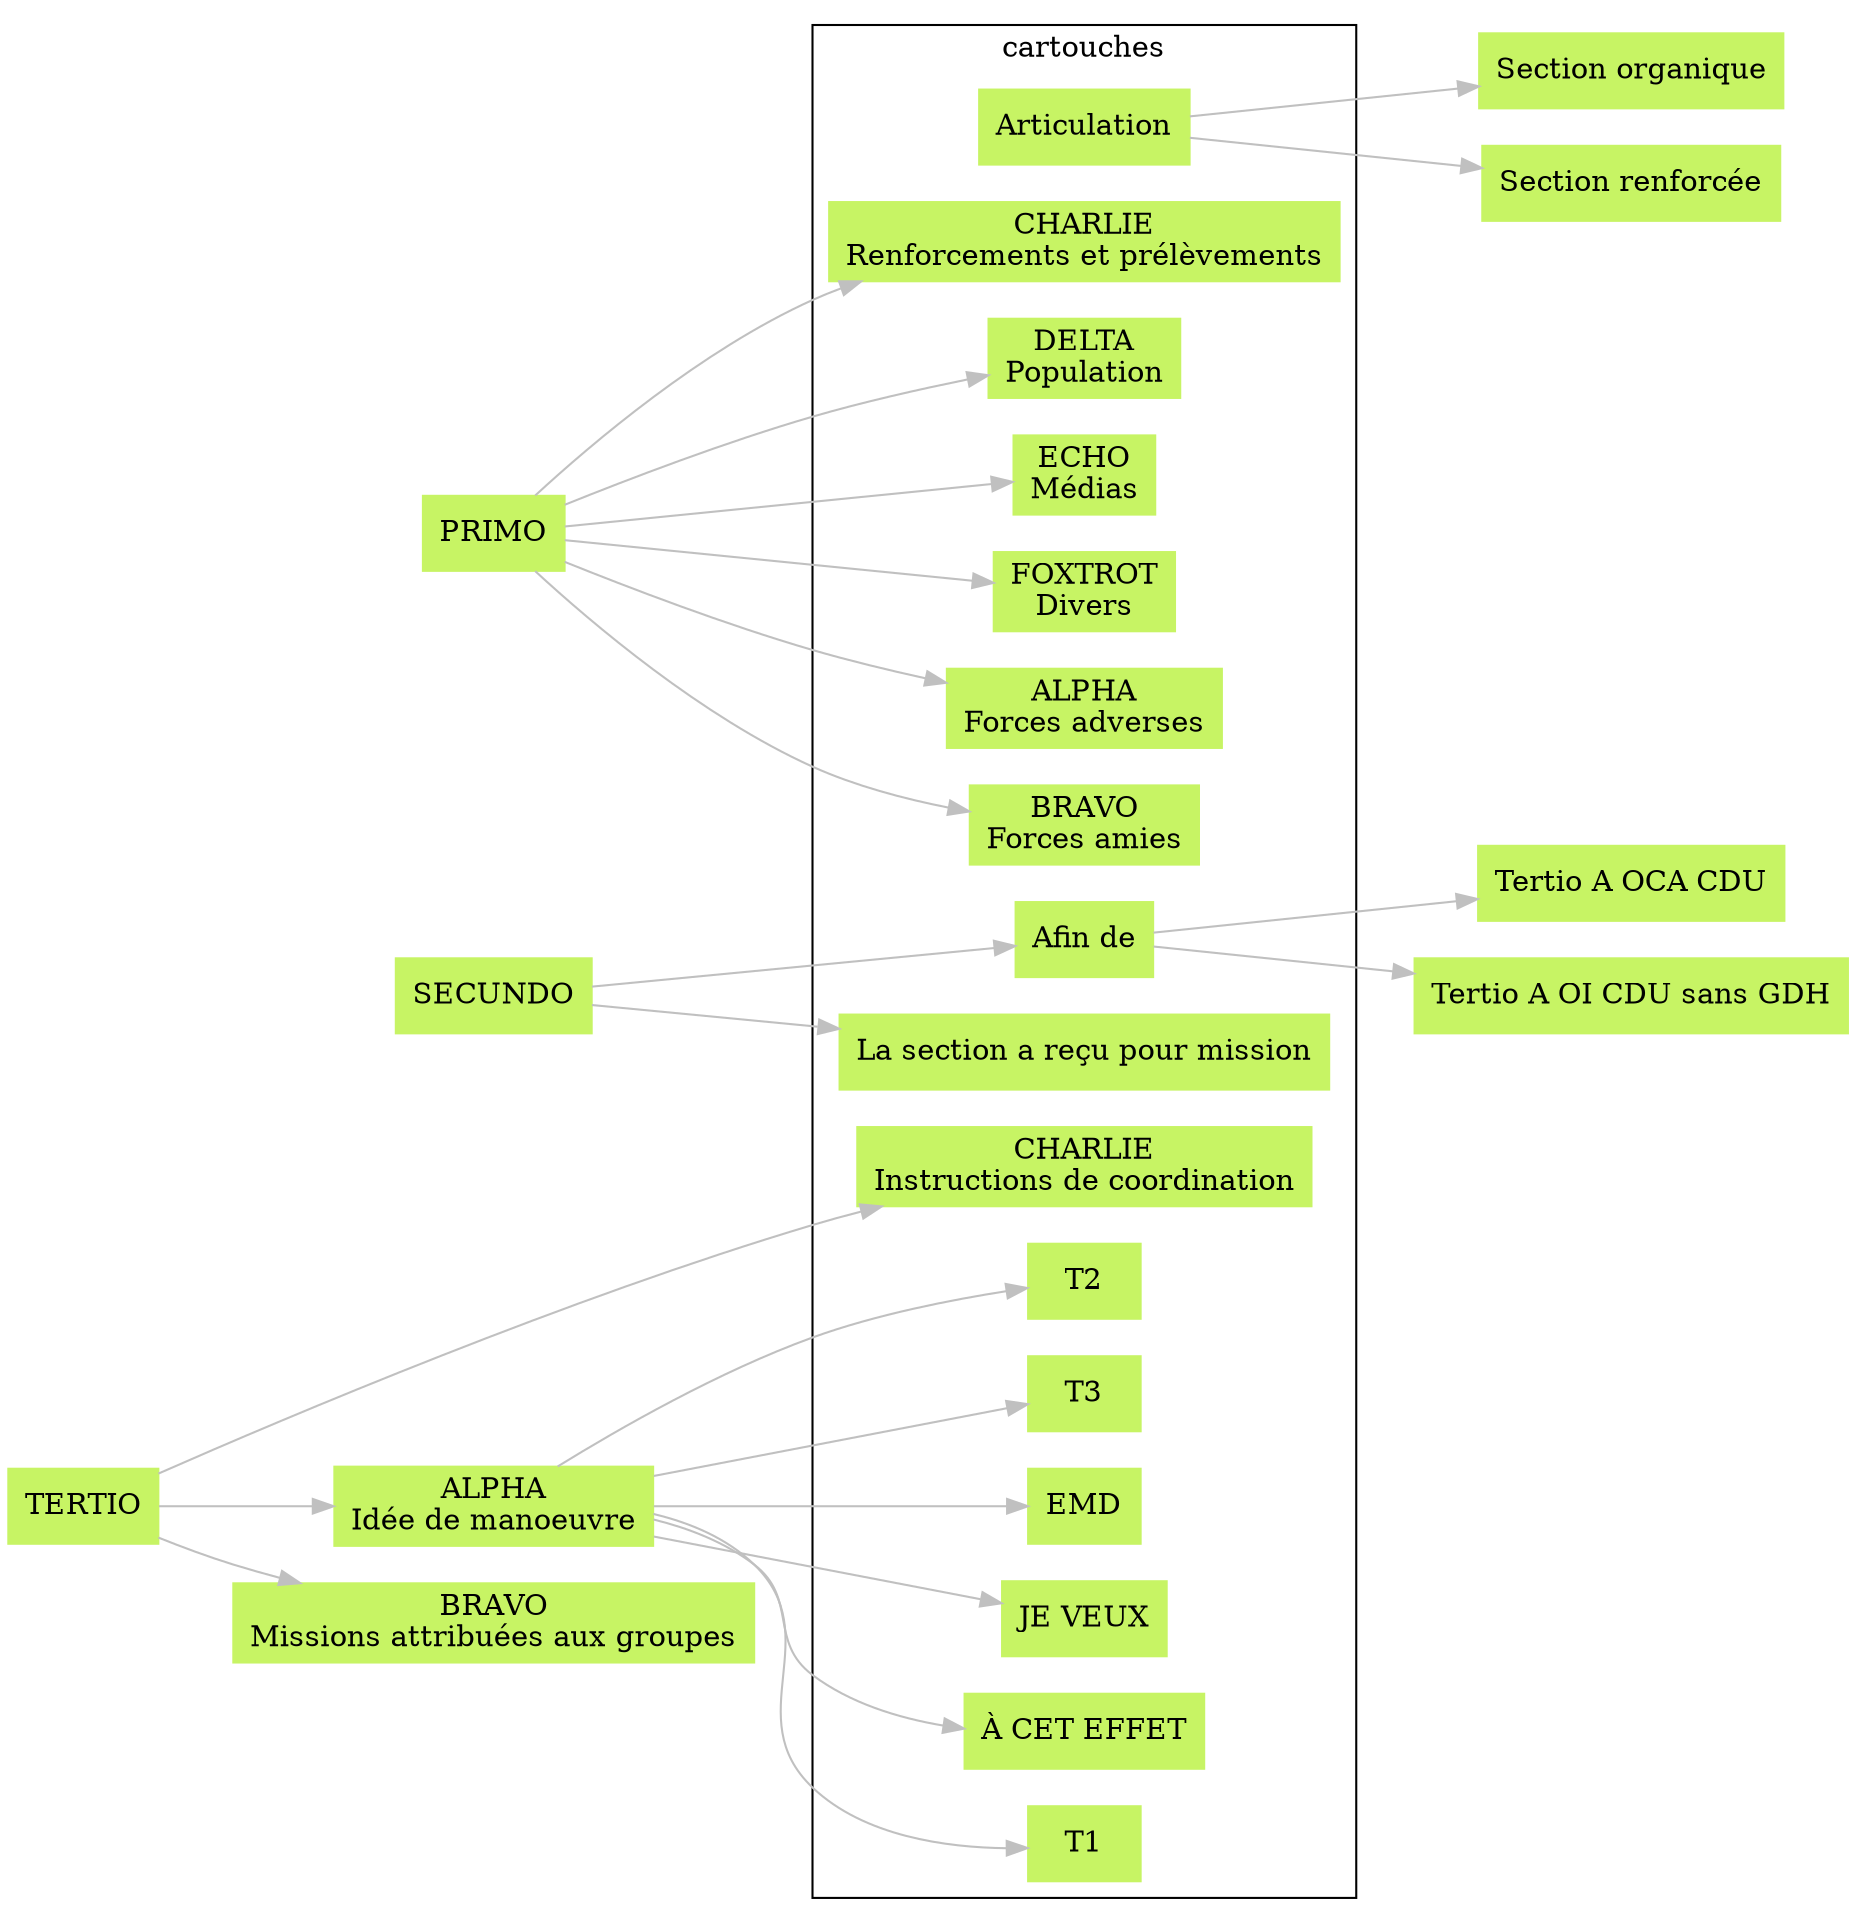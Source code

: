 digraph {

    graph [layout = dot, overlap=false, rankdir=LR, ordering="out"]
    node [shape = rectangle, style = filled, color = "#C7F464"]
    edge [color = grey]
    
    subgraph cluster_Cartouches {
    label = "cartouches"
    { rank = same ; Articulation, "ALPHA\nForces adverses", "BRAVO\nForces amies", "CHARLIE\nRenforcements et prélèvements",  "DELTA\nPopulation",  "ECHO\nMédias",  "FOXTROT\nDivers",  "Afin de",  "La section a reçu pour mission",  "JE VEUX",  "À CET EFFET",  "T1",  "T2",  "T3",  "EMD", "CHARLIE\nInstructions de coordination" }
    }
    
    //OCA -> Articulation
    //OCA -> PRIMO
    //OCA -> SECUNDO
    //OCA -> TERTIO
    
    PRIMO -> "ALPHA\nForces adverses"
    PRIMO -> "BRAVO\nForces amies"
    PRIMO -> "CHARLIE\nRenforcements et prélèvements"
    PRIMO -> "DELTA\nPopulation"
    PRIMO -> "ECHO\nMédias"
    PRIMO -> "FOXTROT\nDivers"
    
    SECUNDO -> "Afin de", "La section a reçu pour mission"
    
    TERTIO -> "ALPHA\nIdée de manoeuvre"
    TERTIO -> "BRAVO\nMissions attribuées aux groupes"
    TERTIO -> "CHARLIE\nInstructions de coordination"
    
    "ALPHA\nIdée de manoeuvre" -> "JE VEUX"
    "ALPHA\nIdée de manoeuvre" -> "À CET EFFET"
    "ALPHA\nIdée de manoeuvre" -> "T1"
    "ALPHA\nIdée de manoeuvre" -> "T2"
    "ALPHA\nIdée de manoeuvre" -> "T3"
    "ALPHA\nIdée de manoeuvre" -> "EMD"
    
    Articulation -> "Section organique", "Section renforcée"
    "ALPHA\nForces adverses"
    "Afin de" -> "Tertio A OCA CDU", "Tertio A OI CDU sans GDH"
    

}    
